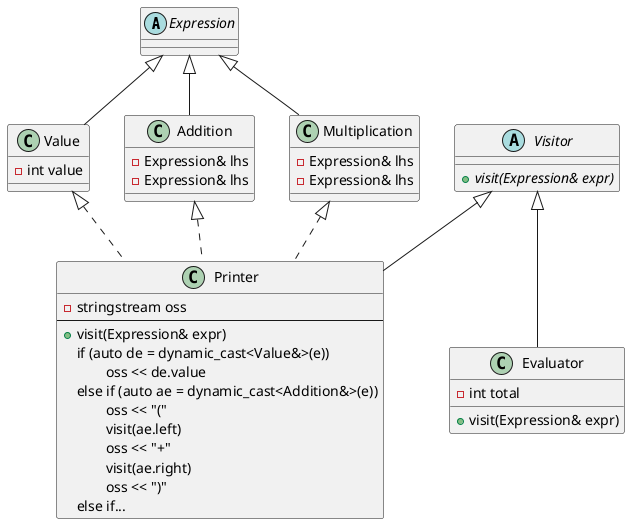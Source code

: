 @startuml

	abstract class Expression {
}
class Value {
-int value
}
class Addition {
-Expression& lhs
-Expression& lhs
}
class Multiplication {
-Expression& lhs
-Expression& lhs
}
Expression <|-- Value
Expression <|-- Addition
Expression <|-- Multiplication

abstract class Visitor {
+ {abstract} visit(Expression& expr)
}

class Printer {
-stringstream oss
--
+ visit(Expression& expr)
if (auto de = dynamic_cast<Value&>(e))
\toss << de.value
else if (auto ae = dynamic_cast<Addition&>(e))
\toss << "("
\tvisit(ae.left)
\toss << "+"
\tvisit(ae.right)
\toss << ")"
else if...
}

class Evaluator {
-int total
+ visit(Expression& expr)
}

Visitor <|-- Printer
Visitor <|-- Evaluator

Multiplication <|.. Printer
Addition <|.. Printer
Value <|.. Printer
	
@enduml